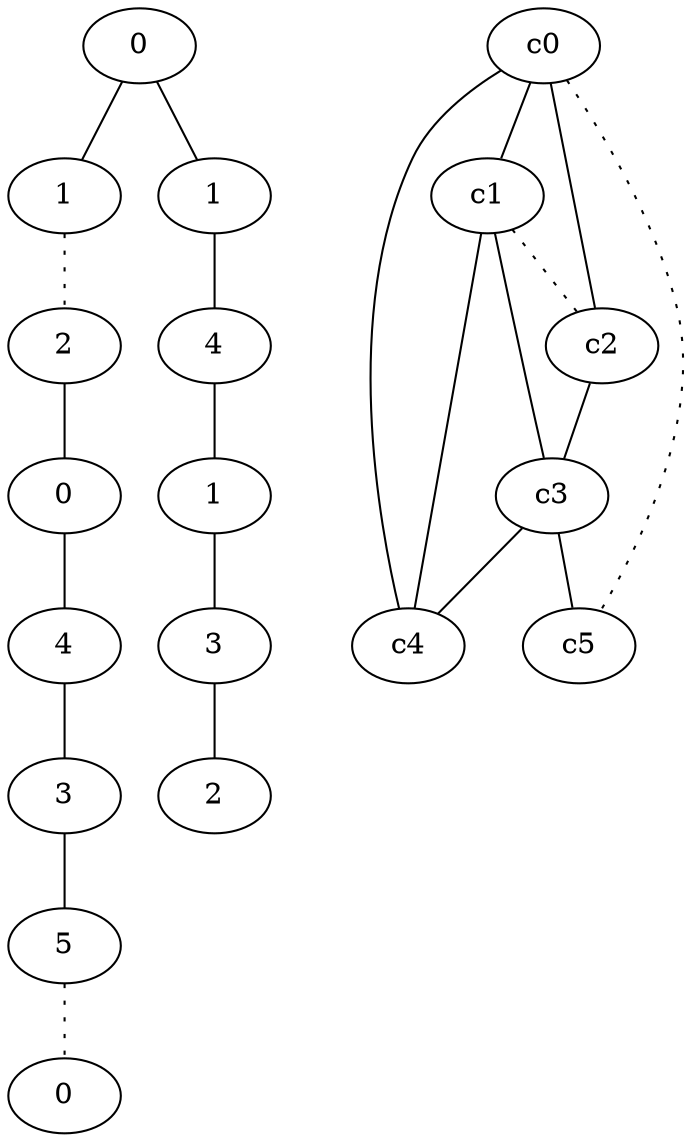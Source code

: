 graph {
a0[label=0];
a1[label=1];
a2[label=2];
a3[label=0];
a4[label=4];
a5[label=3];
a6[label=5];
a7[label=0];
a8[label=1];
a9[label=4];
a10[label=1];
a11[label=3];
a12[label=2];
a0 -- a1;
a0 -- a8;
a1 -- a2 [style=dotted];
a2 -- a3;
a3 -- a4;
a4 -- a5;
a5 -- a6;
a6 -- a7 [style=dotted];
a8 -- a9;
a9 -- a10;
a10 -- a11;
a11 -- a12;
c0 -- c1;
c0 -- c2;
c0 -- c4;
c0 -- c5 [style=dotted];
c1 -- c2 [style=dotted];
c1 -- c3;
c1 -- c4;
c2 -- c3;
c3 -- c4;
c3 -- c5;
}
